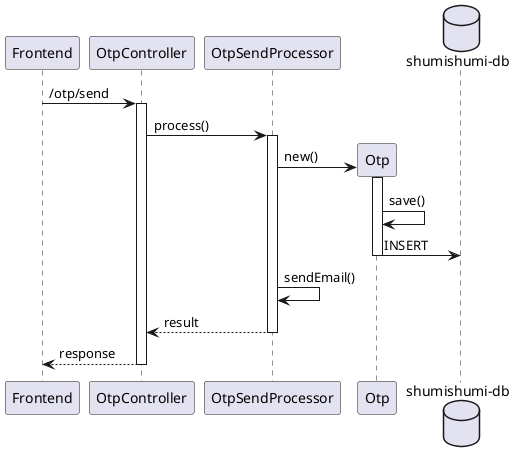 @startuml send
participant "Frontend" as fe
participant "OtpController" as dc

participant "OtpSendProcessor" as proc

participant "Otp" as om

database "shumishumi-db" as db

fe -> dc++ : /otp/send
dc -> proc++ : process()

create om
proc -> om++ : new()
om -> om : save()
om -> db : INSERT
deactivate om

proc -> proc : sendEmail()

return result
return response

@enduml
